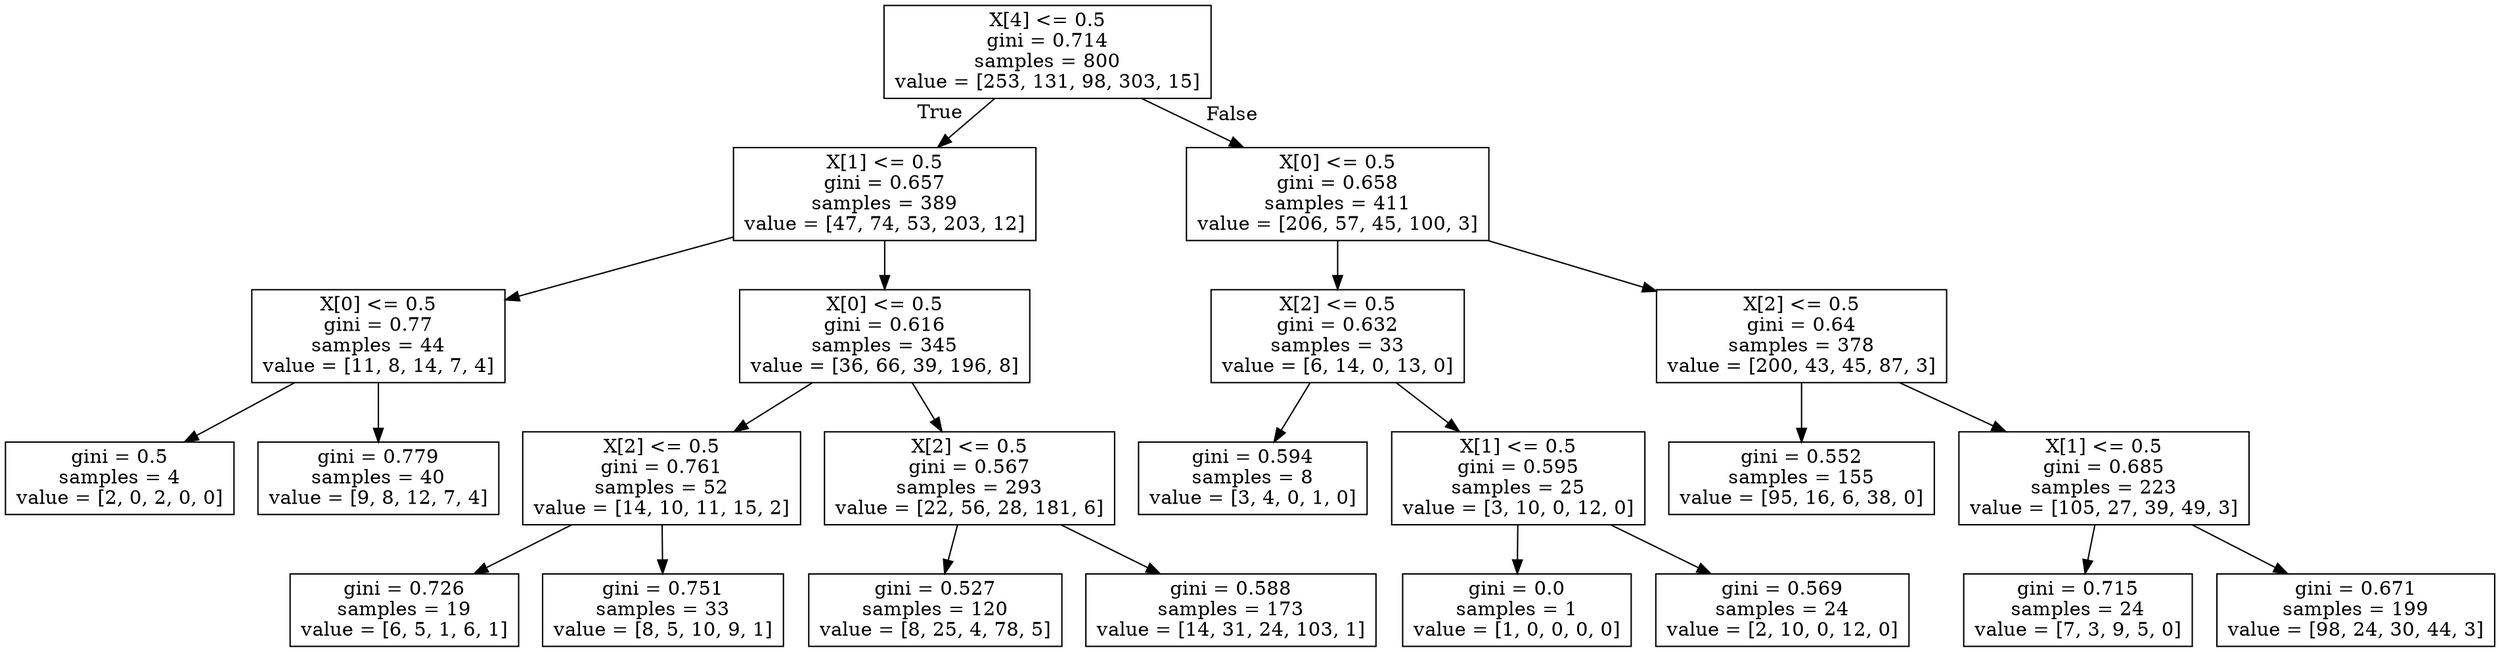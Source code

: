 digraph Tree {
node [shape=box] ;
0 [label="X[4] <= 0.5\ngini = 0.714\nsamples = 800\nvalue = [253, 131, 98, 303, 15]"] ;
1 [label="X[1] <= 0.5\ngini = 0.657\nsamples = 389\nvalue = [47, 74, 53, 203, 12]"] ;
0 -> 1 [labeldistance=2.5, labelangle=45, headlabel="True"] ;
2 [label="X[0] <= 0.5\ngini = 0.77\nsamples = 44\nvalue = [11, 8, 14, 7, 4]"] ;
1 -> 2 ;
3 [label="gini = 0.5\nsamples = 4\nvalue = [2, 0, 2, 0, 0]"] ;
2 -> 3 ;
4 [label="gini = 0.779\nsamples = 40\nvalue = [9, 8, 12, 7, 4]"] ;
2 -> 4 ;
5 [label="X[0] <= 0.5\ngini = 0.616\nsamples = 345\nvalue = [36, 66, 39, 196, 8]"] ;
1 -> 5 ;
6 [label="X[2] <= 0.5\ngini = 0.761\nsamples = 52\nvalue = [14, 10, 11, 15, 2]"] ;
5 -> 6 ;
7 [label="gini = 0.726\nsamples = 19\nvalue = [6, 5, 1, 6, 1]"] ;
6 -> 7 ;
8 [label="gini = 0.751\nsamples = 33\nvalue = [8, 5, 10, 9, 1]"] ;
6 -> 8 ;
9 [label="X[2] <= 0.5\ngini = 0.567\nsamples = 293\nvalue = [22, 56, 28, 181, 6]"] ;
5 -> 9 ;
10 [label="gini = 0.527\nsamples = 120\nvalue = [8, 25, 4, 78, 5]"] ;
9 -> 10 ;
11 [label="gini = 0.588\nsamples = 173\nvalue = [14, 31, 24, 103, 1]"] ;
9 -> 11 ;
12 [label="X[0] <= 0.5\ngini = 0.658\nsamples = 411\nvalue = [206, 57, 45, 100, 3]"] ;
0 -> 12 [labeldistance=2.5, labelangle=-45, headlabel="False"] ;
13 [label="X[2] <= 0.5\ngini = 0.632\nsamples = 33\nvalue = [6, 14, 0, 13, 0]"] ;
12 -> 13 ;
14 [label="gini = 0.594\nsamples = 8\nvalue = [3, 4, 0, 1, 0]"] ;
13 -> 14 ;
15 [label="X[1] <= 0.5\ngini = 0.595\nsamples = 25\nvalue = [3, 10, 0, 12, 0]"] ;
13 -> 15 ;
16 [label="gini = 0.0\nsamples = 1\nvalue = [1, 0, 0, 0, 0]"] ;
15 -> 16 ;
17 [label="gini = 0.569\nsamples = 24\nvalue = [2, 10, 0, 12, 0]"] ;
15 -> 17 ;
18 [label="X[2] <= 0.5\ngini = 0.64\nsamples = 378\nvalue = [200, 43, 45, 87, 3]"] ;
12 -> 18 ;
19 [label="gini = 0.552\nsamples = 155\nvalue = [95, 16, 6, 38, 0]"] ;
18 -> 19 ;
20 [label="X[1] <= 0.5\ngini = 0.685\nsamples = 223\nvalue = [105, 27, 39, 49, 3]"] ;
18 -> 20 ;
21 [label="gini = 0.715\nsamples = 24\nvalue = [7, 3, 9, 5, 0]"] ;
20 -> 21 ;
22 [label="gini = 0.671\nsamples = 199\nvalue = [98, 24, 30, 44, 3]"] ;
20 -> 22 ;
}